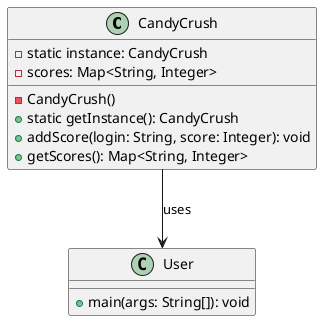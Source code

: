 @startuml
class CandyCrush {
    - static instance: CandyCrush
    - scores: Map<String, Integer>
    - CandyCrush()
    + static getInstance(): CandyCrush
    + addScore(login: String, score: Integer): void
    + getScores(): Map<String, Integer>
}

class User {
    + main(args: String[]): void
}

CandyCrush --> User : uses
@enduml
